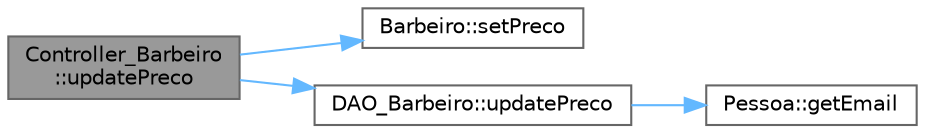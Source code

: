 digraph "Controller_Barbeiro::updatePreco"
{
 // LATEX_PDF_SIZE
  bgcolor="transparent";
  edge [fontname=Helvetica,fontsize=10,labelfontname=Helvetica,labelfontsize=10];
  node [fontname=Helvetica,fontsize=10,shape=box,height=0.2,width=0.4];
  rankdir="LR";
  Node1 [id="Node000001",label="Controller_Barbeiro\l::updatePreco",height=0.2,width=0.4,color="gray40", fillcolor="grey60", style="filled", fontcolor="black",tooltip="Atualiza o preço do serviço do barbeiro."];
  Node1 -> Node2 [id="edge1_Node000001_Node000002",color="steelblue1",style="solid",tooltip=" "];
  Node2 [id="Node000002",label="Barbeiro::setPreco",height=0.2,width=0.4,color="grey40", fillcolor="white", style="filled",URL="$class_barbeiro.html#a2eaadbcff980ac42e20672b5cafa014d",tooltip="Setter para o atributo preco."];
  Node1 -> Node3 [id="edge2_Node000001_Node000003",color="steelblue1",style="solid",tooltip=" "];
  Node3 [id="Node000003",label="DAO_Barbeiro::updatePreco",height=0.2,width=0.4,color="grey40", fillcolor="white", style="filled",URL="$class_d_a_o___barbeiro.html#aa50fab0395455ccaa4152db78c76dc39",tooltip="Atualiza o preço do serviço do barbeiro."];
  Node3 -> Node4 [id="edge3_Node000003_Node000004",color="steelblue1",style="solid",tooltip=" "];
  Node4 [id="Node000004",label="Pessoa::getEmail",height=0.2,width=0.4,color="grey40", fillcolor="white", style="filled",URL="$class_pessoa.html#a0fe937f9358dd92f73441c3288e46500",tooltip=" "];
}
